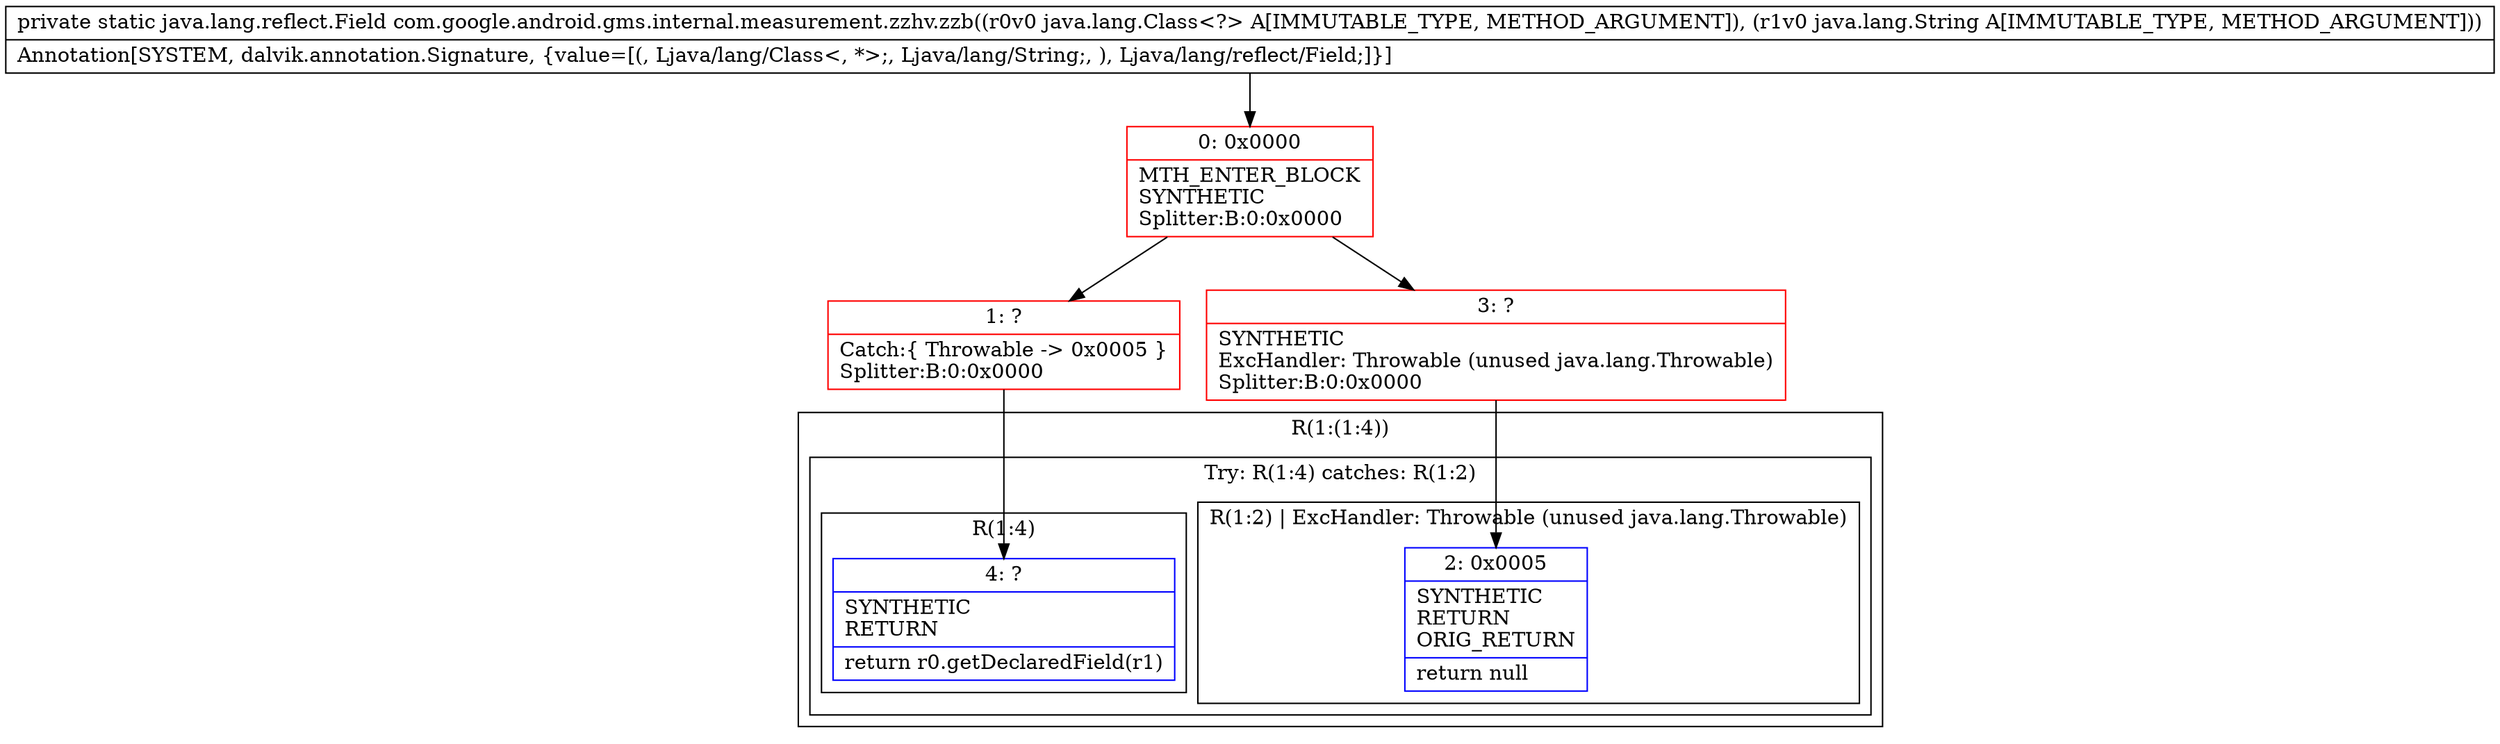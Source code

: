 digraph "CFG forcom.google.android.gms.internal.measurement.zzhv.zzb(Ljava\/lang\/Class;Ljava\/lang\/String;)Ljava\/lang\/reflect\/Field;" {
subgraph cluster_Region_1145355412 {
label = "R(1:(1:4))";
node [shape=record,color=blue];
subgraph cluster_TryCatchRegion_2058898503 {
label = "Try: R(1:4) catches: R(1:2)";
node [shape=record,color=blue];
subgraph cluster_Region_379361843 {
label = "R(1:4)";
node [shape=record,color=blue];
Node_4 [shape=record,label="{4\:\ ?|SYNTHETIC\lRETURN\l|return r0.getDeclaredField(r1)\l}"];
}
subgraph cluster_Region_213325233 {
label = "R(1:2) | ExcHandler: Throwable (unused java.lang.Throwable)\l";
node [shape=record,color=blue];
Node_2 [shape=record,label="{2\:\ 0x0005|SYNTHETIC\lRETURN\lORIG_RETURN\l|return null\l}"];
}
}
}
subgraph cluster_Region_213325233 {
label = "R(1:2) | ExcHandler: Throwable (unused java.lang.Throwable)\l";
node [shape=record,color=blue];
Node_2 [shape=record,label="{2\:\ 0x0005|SYNTHETIC\lRETURN\lORIG_RETURN\l|return null\l}"];
}
Node_0 [shape=record,color=red,label="{0\:\ 0x0000|MTH_ENTER_BLOCK\lSYNTHETIC\lSplitter:B:0:0x0000\l}"];
Node_1 [shape=record,color=red,label="{1\:\ ?|Catch:\{ Throwable \-\> 0x0005 \}\lSplitter:B:0:0x0000\l}"];
Node_3 [shape=record,color=red,label="{3\:\ ?|SYNTHETIC\lExcHandler: Throwable (unused java.lang.Throwable)\lSplitter:B:0:0x0000\l}"];
MethodNode[shape=record,label="{private static java.lang.reflect.Field com.google.android.gms.internal.measurement.zzhv.zzb((r0v0 java.lang.Class\<?\> A[IMMUTABLE_TYPE, METHOD_ARGUMENT]), (r1v0 java.lang.String A[IMMUTABLE_TYPE, METHOD_ARGUMENT]))  | Annotation[SYSTEM, dalvik.annotation.Signature, \{value=[(, Ljava\/lang\/Class\<, *\>;, Ljava\/lang\/String;, ), Ljava\/lang\/reflect\/Field;]\}]\l}"];
MethodNode -> Node_0;
Node_0 -> Node_1;
Node_0 -> Node_3;
Node_1 -> Node_4;
Node_3 -> Node_2;
}

